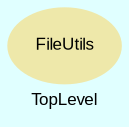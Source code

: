 digraph TopLevel {
    label = "TopLevel"
    compound = true
    fontname = Arial
    fontsize = 8
    bgcolor = lightcyan1
    node [
        color = black,
        fontname = Arial,
        fontsize = 8
    ]

    FileUtils [
        fontcolor = black,
        shape = ellipse,
        URL = "classes/FileUtils.html",
        color = palegoldenrod,
        style = filled,
        label = "FileUtils"
    ]

}

